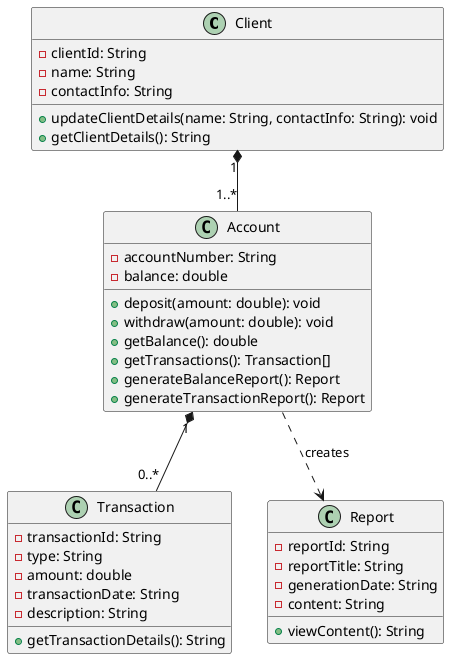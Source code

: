 @startuml
class Client {
    - clientId: String
    - name: String
    - contactInfo: String
    + updateClientDetails(name: String, contactInfo: String): void
    + getClientDetails(): String
}

class Account {
    - accountNumber: String
    - balance: double
    + deposit(amount: double): void
    + withdraw(amount: double): void
    + getBalance(): double
    + getTransactions(): Transaction[]
    + generateBalanceReport(): Report
    + generateTransactionReport(): Report
}

class Transaction {
    - transactionId: String
    - type: String
    - amount: double
    - transactionDate: String
    - description: String
    + getTransactionDetails(): String
}

class Report {
    - reportId: String
    - reportTitle: String
    - generationDate: String
    - content: String
    + viewContent(): String
}

Client "1" *-- "1..*" Account
Account "1" *-- "0..*" Transaction
Account ..> Report : creates
@enduml